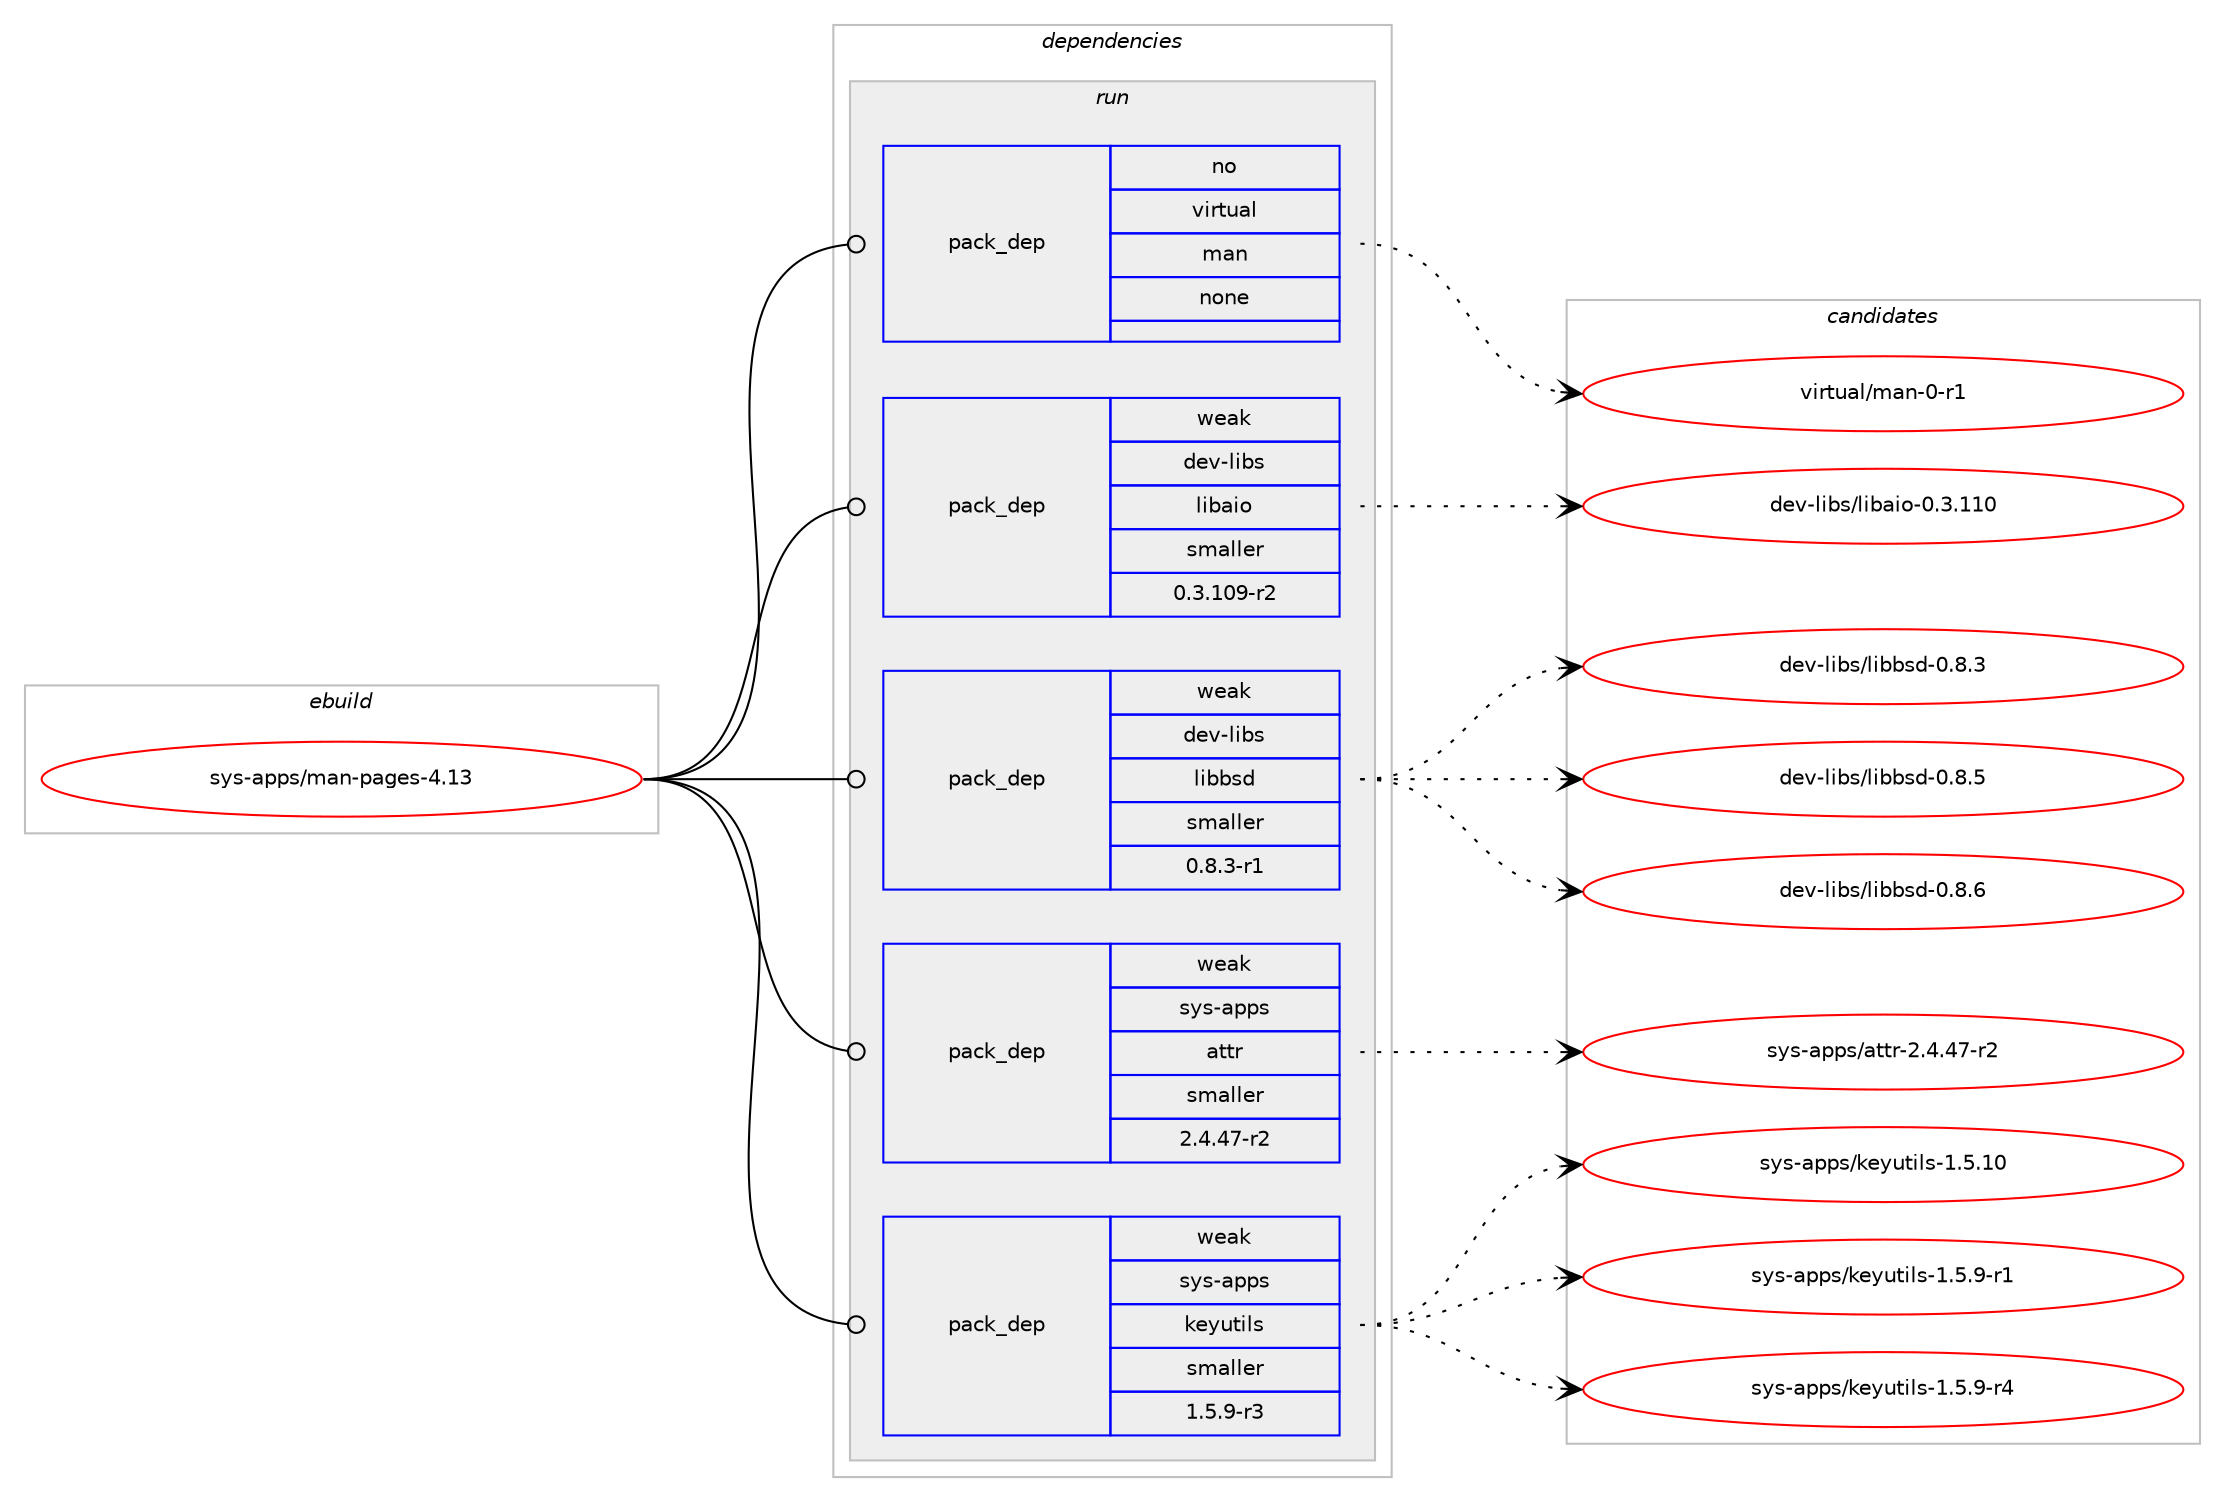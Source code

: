 digraph prolog {

# *************
# Graph options
# *************

newrank=true;
concentrate=true;
compound=true;
graph [rankdir=LR,fontname=Helvetica,fontsize=10,ranksep=1.5];#, ranksep=2.5, nodesep=0.2];
edge  [arrowhead=vee];
node  [fontname=Helvetica,fontsize=10];

# **********
# The ebuild
# **********

subgraph cluster_leftcol {
color=gray;
rank=same;
label=<<i>ebuild</i>>;
id [label="sys-apps/man-pages-4.13", color=red, width=4, href="../sys-apps/man-pages-4.13.svg"];
}

# ****************
# The dependencies
# ****************

subgraph cluster_midcol {
color=gray;
label=<<i>dependencies</i>>;
subgraph cluster_compile {
fillcolor="#eeeeee";
style=filled;
label=<<i>compile</i>>;
}
subgraph cluster_compileandrun {
fillcolor="#eeeeee";
style=filled;
label=<<i>compile and run</i>>;
}
subgraph cluster_run {
fillcolor="#eeeeee";
style=filled;
label=<<i>run</i>>;
subgraph pack3274 {
dependency3491 [label=<<TABLE BORDER="0" CELLBORDER="1" CELLSPACING="0" CELLPADDING="4" WIDTH="220"><TR><TD ROWSPAN="6" CELLPADDING="30">pack_dep</TD></TR><TR><TD WIDTH="110">no</TD></TR><TR><TD>virtual</TD></TR><TR><TD>man</TD></TR><TR><TD>none</TD></TR><TR><TD></TD></TR></TABLE>>, shape=none, color=blue];
}
id:e -> dependency3491:w [weight=20,style="solid",arrowhead="odot"];
subgraph pack3275 {
dependency3492 [label=<<TABLE BORDER="0" CELLBORDER="1" CELLSPACING="0" CELLPADDING="4" WIDTH="220"><TR><TD ROWSPAN="6" CELLPADDING="30">pack_dep</TD></TR><TR><TD WIDTH="110">weak</TD></TR><TR><TD>dev-libs</TD></TR><TR><TD>libaio</TD></TR><TR><TD>smaller</TD></TR><TR><TD>0.3.109-r2</TD></TR></TABLE>>, shape=none, color=blue];
}
id:e -> dependency3492:w [weight=20,style="solid",arrowhead="odot"];
subgraph pack3276 {
dependency3493 [label=<<TABLE BORDER="0" CELLBORDER="1" CELLSPACING="0" CELLPADDING="4" WIDTH="220"><TR><TD ROWSPAN="6" CELLPADDING="30">pack_dep</TD></TR><TR><TD WIDTH="110">weak</TD></TR><TR><TD>dev-libs</TD></TR><TR><TD>libbsd</TD></TR><TR><TD>smaller</TD></TR><TR><TD>0.8.3-r1</TD></TR></TABLE>>, shape=none, color=blue];
}
id:e -> dependency3493:w [weight=20,style="solid",arrowhead="odot"];
subgraph pack3277 {
dependency3494 [label=<<TABLE BORDER="0" CELLBORDER="1" CELLSPACING="0" CELLPADDING="4" WIDTH="220"><TR><TD ROWSPAN="6" CELLPADDING="30">pack_dep</TD></TR><TR><TD WIDTH="110">weak</TD></TR><TR><TD>sys-apps</TD></TR><TR><TD>attr</TD></TR><TR><TD>smaller</TD></TR><TR><TD>2.4.47-r2</TD></TR></TABLE>>, shape=none, color=blue];
}
id:e -> dependency3494:w [weight=20,style="solid",arrowhead="odot"];
subgraph pack3278 {
dependency3495 [label=<<TABLE BORDER="0" CELLBORDER="1" CELLSPACING="0" CELLPADDING="4" WIDTH="220"><TR><TD ROWSPAN="6" CELLPADDING="30">pack_dep</TD></TR><TR><TD WIDTH="110">weak</TD></TR><TR><TD>sys-apps</TD></TR><TR><TD>keyutils</TD></TR><TR><TD>smaller</TD></TR><TR><TD>1.5.9-r3</TD></TR></TABLE>>, shape=none, color=blue];
}
id:e -> dependency3495:w [weight=20,style="solid",arrowhead="odot"];
}
}

# **************
# The candidates
# **************

subgraph cluster_choices {
rank=same;
color=gray;
label=<<i>candidates</i>>;

subgraph choice3274 {
color=black;
nodesep=1;
choice11810511411611797108471099711045484511449 [label="virtual/man-0-r1", color=red, width=4,href="../virtual/man-0-r1.svg"];
dependency3491:e -> choice11810511411611797108471099711045484511449:w [style=dotted,weight="100"];
}
subgraph choice3275 {
color=black;
nodesep=1;
choice10010111845108105981154710810598971051114548465146494948 [label="dev-libs/libaio-0.3.110", color=red, width=4,href="../dev-libs/libaio-0.3.110.svg"];
dependency3492:e -> choice10010111845108105981154710810598971051114548465146494948:w [style=dotted,weight="100"];
}
subgraph choice3276 {
color=black;
nodesep=1;
choice1001011184510810598115471081059898115100454846564651 [label="dev-libs/libbsd-0.8.3", color=red, width=4,href="../dev-libs/libbsd-0.8.3.svg"];
choice1001011184510810598115471081059898115100454846564653 [label="dev-libs/libbsd-0.8.5", color=red, width=4,href="../dev-libs/libbsd-0.8.5.svg"];
choice1001011184510810598115471081059898115100454846564654 [label="dev-libs/libbsd-0.8.6", color=red, width=4,href="../dev-libs/libbsd-0.8.6.svg"];
dependency3493:e -> choice1001011184510810598115471081059898115100454846564651:w [style=dotted,weight="100"];
dependency3493:e -> choice1001011184510810598115471081059898115100454846564653:w [style=dotted,weight="100"];
dependency3493:e -> choice1001011184510810598115471081059898115100454846564654:w [style=dotted,weight="100"];
}
subgraph choice3277 {
color=black;
nodesep=1;
choice11512111545971121121154797116116114455046524652554511450 [label="sys-apps/attr-2.4.47-r2", color=red, width=4,href="../sys-apps/attr-2.4.47-r2.svg"];
dependency3494:e -> choice11512111545971121121154797116116114455046524652554511450:w [style=dotted,weight="100"];
}
subgraph choice3278 {
color=black;
nodesep=1;
choice11512111545971121121154710710112111711610510811545494653464948 [label="sys-apps/keyutils-1.5.10", color=red, width=4,href="../sys-apps/keyutils-1.5.10.svg"];
choice1151211154597112112115471071011211171161051081154549465346574511449 [label="sys-apps/keyutils-1.5.9-r1", color=red, width=4,href="../sys-apps/keyutils-1.5.9-r1.svg"];
choice1151211154597112112115471071011211171161051081154549465346574511452 [label="sys-apps/keyutils-1.5.9-r4", color=red, width=4,href="../sys-apps/keyutils-1.5.9-r4.svg"];
dependency3495:e -> choice11512111545971121121154710710112111711610510811545494653464948:w [style=dotted,weight="100"];
dependency3495:e -> choice1151211154597112112115471071011211171161051081154549465346574511449:w [style=dotted,weight="100"];
dependency3495:e -> choice1151211154597112112115471071011211171161051081154549465346574511452:w [style=dotted,weight="100"];
}
}

}
